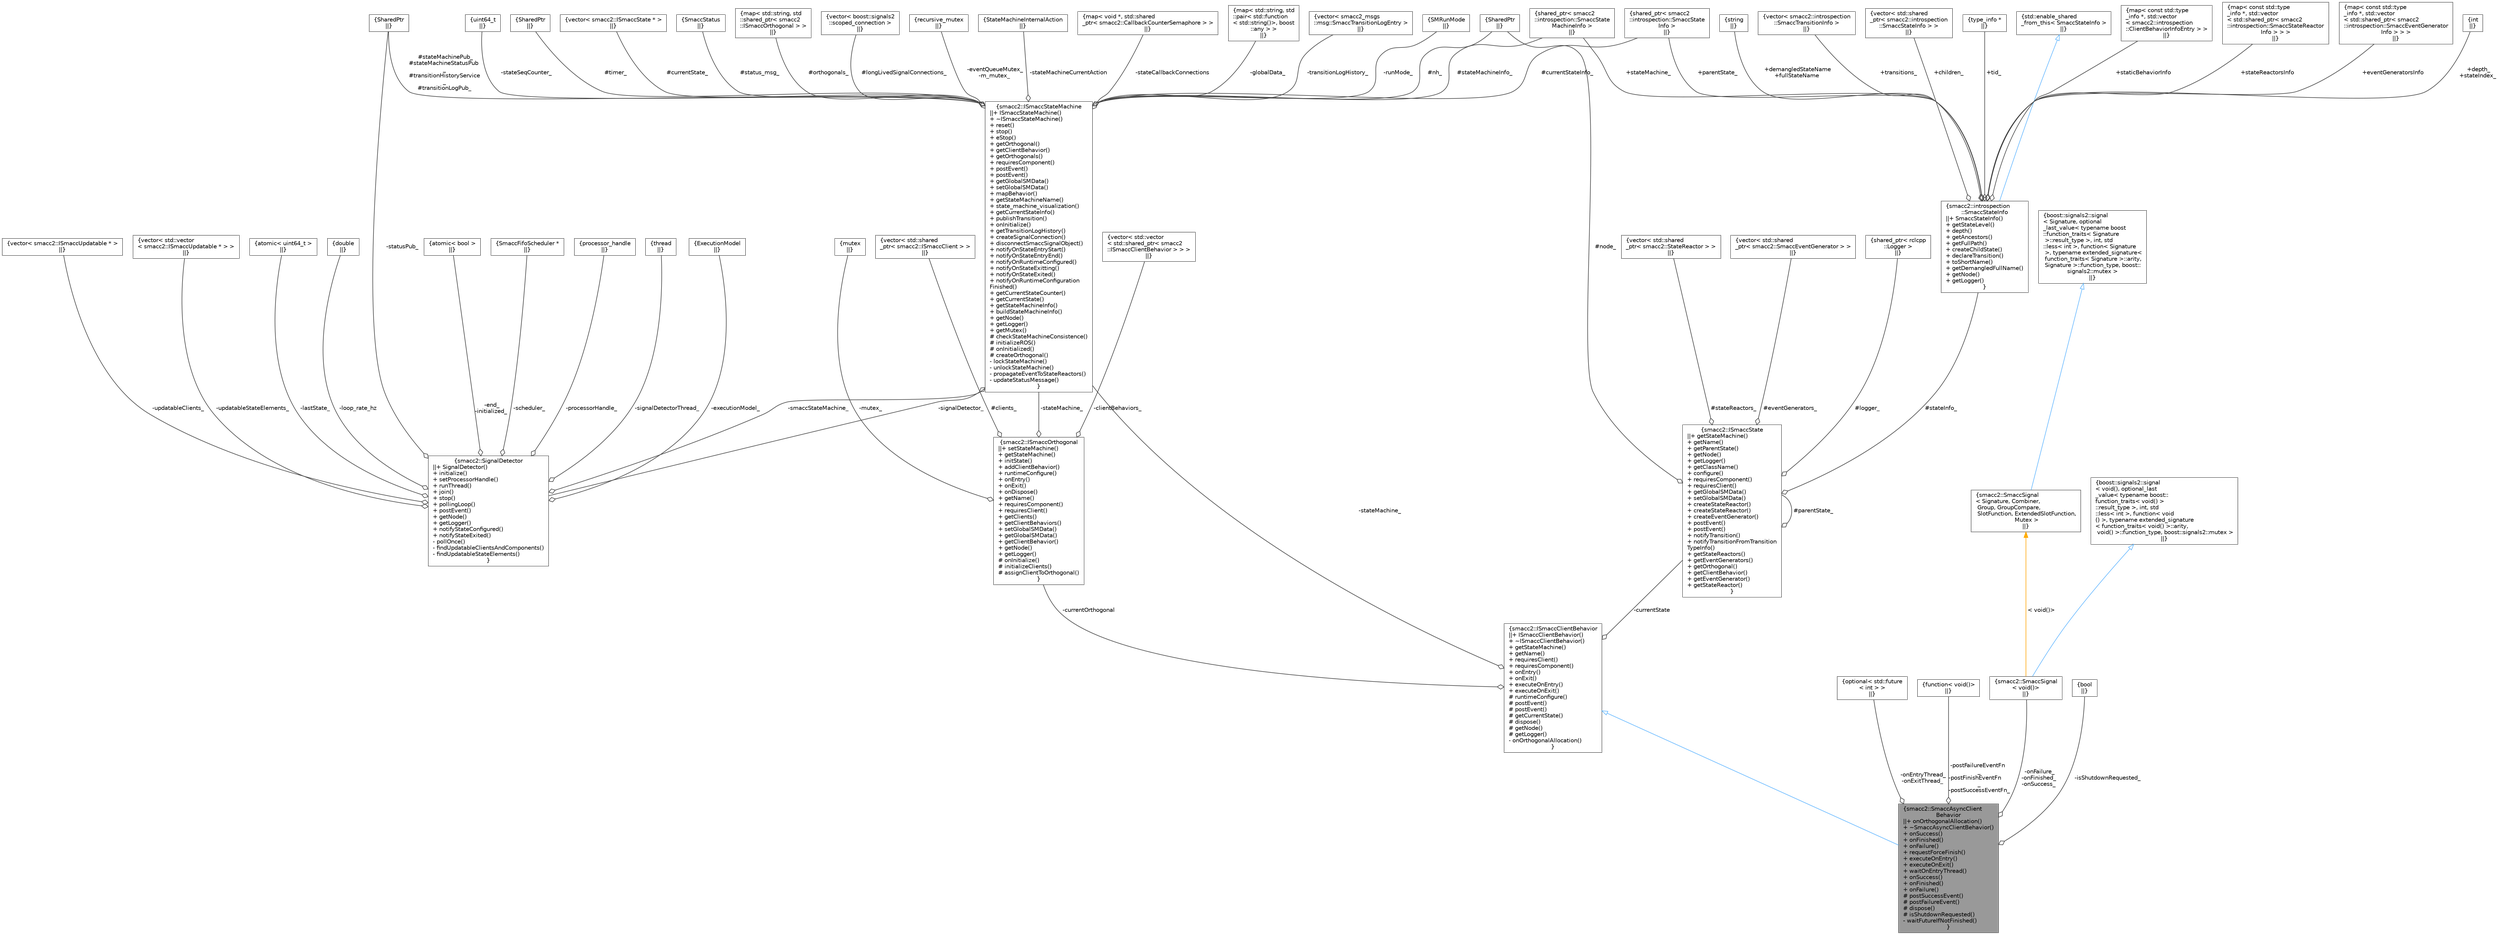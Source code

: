 digraph "smacc2::SmaccAsyncClientBehavior"
{
 // LATEX_PDF_SIZE
  bgcolor="transparent";
  edge [fontname=Helvetica,fontsize=10,labelfontname=Helvetica,labelfontsize=10];
  node [fontname=Helvetica,fontsize=10,shape=box,height=0.2,width=0.4];
  Node1 [label="{smacc2::SmaccAsyncClient\lBehavior\n||+ onOrthogonalAllocation()\l+ ~SmaccAsyncClientBehavior()\l+ onSuccess()\l+ onFinished()\l+ onFailure()\l+ requestForceFinish()\l+ executeOnEntry()\l+ executeOnExit()\l+ waitOnEntryThread()\l+ onSuccess()\l+ onFinished()\l+ onFailure()\l# postSuccessEvent()\l# postFailureEvent()\l# dispose()\l# isShutdownRequested()\l- waitFutureIfNotFinished()\l}",height=0.2,width=0.4,color="gray40", fillcolor="grey60", style="filled", fontcolor="black",tooltip=" "];
  Node2 -> Node1 [dir="back",color="steelblue1",style="solid",arrowtail="onormal"];
  Node2 [label="{smacc2::ISmaccClientBehavior\n||+ ISmaccClientBehavior()\l+ ~ISmaccClientBehavior()\l+ getStateMachine()\l+ getName()\l+ requiresClient()\l+ requiresComponent()\l+ onEntry()\l+ onExit()\l+ executeOnEntry()\l+ executeOnExit()\l# runtimeConfigure()\l# postEvent()\l# postEvent()\l# getCurrentState()\l# dispose()\l# getNode()\l# getLogger()\l- onOrthogonalAllocation()\l}",height=0.2,width=0.4,color="gray40", fillcolor="white", style="filled",URL="$classsmacc2_1_1ISmaccClientBehavior.html",tooltip=" "];
  Node3 -> Node2 [color="grey25",style="solid",label=" -stateMachine_" ,arrowhead="odiamond"];
  Node3 [label="{smacc2::ISmaccStateMachine\n||+ ISmaccStateMachine()\l+ ~ISmaccStateMachine()\l+ reset()\l+ stop()\l+ eStop()\l+ getOrthogonal()\l+ getClientBehavior()\l+ getOrthogonals()\l+ requiresComponent()\l+ postEvent()\l+ postEvent()\l+ getGlobalSMData()\l+ setGlobalSMData()\l+ mapBehavior()\l+ getStateMachineName()\l+ state_machine_visualization()\l+ getCurrentStateInfo()\l+ publishTransition()\l+ onInitialize()\l+ getTransitionLogHistory()\l+ createSignalConnection()\l+ disconnectSmaccSignalObject()\l+ notifyOnStateEntryStart()\l+ notifyOnStateEntryEnd()\l+ notifyOnRuntimeConfigured()\l+ notifyOnStateExitting()\l+ notifyOnStateExited()\l+ notifyOnRuntimeConfiguration\lFinished()\l+ getCurrentStateCounter()\l+ getCurrentState()\l+ getStateMachineInfo()\l+ buildStateMachineInfo()\l+ getNode()\l+ getLogger()\l+ getMutex()\l# checkStateMachineConsistence()\l# initializeROS()\l# onInitialized()\l# createOrthogonal()\l- lockStateMachine()\l- unlockStateMachine()\l- propagateEventToStateReactors()\l- updateStatusMessage()\l}",height=0.2,width=0.4,color="gray40", fillcolor="white", style="filled",URL="$classsmacc2_1_1ISmaccStateMachine.html",tooltip=" "];
  Node4 -> Node3 [color="grey25",style="solid",label=" #nh_" ,arrowhead="odiamond"];
  Node4 [label="{SharedPtr\n||}",height=0.2,width=0.4,color="gray40", fillcolor="white", style="filled",tooltip=" "];
  Node5 -> Node3 [color="grey25",style="solid",label=" #timer_" ,arrowhead="odiamond"];
  Node5 [label="{SharedPtr\n||}",height=0.2,width=0.4,color="gray40", fillcolor="white", style="filled",tooltip=" "];
  Node6 -> Node3 [color="grey25",style="solid",label=" #stateMachinePub_\n#stateMachineStatusPub\l_\n#transitionHistoryService\l_\n#transitionLogPub_" ,arrowhead="odiamond"];
  Node6 [label="{SharedPtr\n||}",height=0.2,width=0.4,color="gray40", fillcolor="white", style="filled",tooltip=" "];
  Node7 -> Node3 [color="grey25",style="solid",label=" #currentState_" ,arrowhead="odiamond"];
  Node7 [label="{vector\< smacc2::ISmaccState * \>\n||}",height=0.2,width=0.4,color="gray40", fillcolor="white", style="filled",tooltip=" "];
  Node8 -> Node3 [color="grey25",style="solid",label=" #currentStateInfo_" ,arrowhead="odiamond"];
  Node8 [label="{shared_ptr\< smacc2\l::introspection::SmaccState\lInfo \>\n||}",height=0.2,width=0.4,color="gray40", fillcolor="white", style="filled",tooltip=" "];
  Node9 -> Node3 [color="grey25",style="solid",label=" #status_msg_" ,arrowhead="odiamond"];
  Node9 [label="{SmaccStatus\n||}",height=0.2,width=0.4,color="gray40", fillcolor="white", style="filled",tooltip=" "];
  Node10 -> Node3 [color="grey25",style="solid",label=" #orthogonals_" ,arrowhead="odiamond"];
  Node10 [label="{map\< std::string, std\l::shared_ptr\< smacc2\l::ISmaccOrthogonal \> \>\n||}",height=0.2,width=0.4,color="gray40", fillcolor="white", style="filled",tooltip=" "];
  Node11 -> Node3 [color="grey25",style="solid",label=" #longLivedSignalConnections_" ,arrowhead="odiamond"];
  Node11 [label="{vector\< boost::signals2\l::scoped_connection \>\n||}",height=0.2,width=0.4,color="gray40", fillcolor="white", style="filled",tooltip=" "];
  Node12 -> Node3 [color="grey25",style="solid",label=" #stateMachineInfo_" ,arrowhead="odiamond"];
  Node12 [label="{shared_ptr\< smacc2\l::introspection::SmaccState\lMachineInfo \>\n||}",height=0.2,width=0.4,color="gray40", fillcolor="white", style="filled",tooltip=" "];
  Node13 -> Node3 [color="grey25",style="solid",label=" -eventQueueMutex_\n-m_mutex_" ,arrowhead="odiamond"];
  Node13 [label="{recursive_mutex\n||}",height=0.2,width=0.4,color="gray40", fillcolor="white", style="filled",tooltip=" "];
  Node14 -> Node3 [color="grey25",style="solid",label=" -stateMachineCurrentAction" ,arrowhead="odiamond"];
  Node14 [label="{StateMachineInternalAction\n||}",height=0.2,width=0.4,color="gray40", fillcolor="white", style="filled",tooltip=" "];
  Node15 -> Node3 [color="grey25",style="solid",label=" -stateCallbackConnections" ,arrowhead="odiamond"];
  Node15 [label="{map\< void *, std::shared\l_ptr\< smacc2::CallbackCounterSemaphore \> \>\n||}",height=0.2,width=0.4,color="gray40", fillcolor="white", style="filled",tooltip=" "];
  Node16 -> Node3 [color="grey25",style="solid",label=" -globalData_" ,arrowhead="odiamond"];
  Node16 [label="{map\< std::string, std\l::pair\< std::function\l\< std::string()\>, boost\l::any \> \>\n||}",height=0.2,width=0.4,color="gray40", fillcolor="white", style="filled",tooltip=" "];
  Node17 -> Node3 [color="grey25",style="solid",label=" -transitionLogHistory_" ,arrowhead="odiamond"];
  Node17 [label="{vector\< smacc2_msgs\l::msg::SmaccTransitionLogEntry \>\n||}",height=0.2,width=0.4,color="gray40", fillcolor="white", style="filled",tooltip=" "];
  Node18 -> Node3 [color="grey25",style="solid",label=" -runMode_" ,arrowhead="odiamond"];
  Node18 [label="{SMRunMode\n||}",height=0.2,width=0.4,color="gray40", fillcolor="white", style="filled",tooltip=" "];
  Node19 -> Node3 [color="grey25",style="solid",label=" -signalDetector_" ,arrowhead="odiamond"];
  Node19 [label="{smacc2::SignalDetector\n||+ SignalDetector()\l+ initialize()\l+ setProcessorHandle()\l+ runThread()\l+ join()\l+ stop()\l+ pollingLoop()\l+ postEvent()\l+ getNode()\l+ getLogger()\l+ notifyStateConfigured()\l+ notifyStateExited()\l- pollOnce()\l- findUpdatableClientsAndComponents()\l- findUpdatableStateElements()\l}",height=0.2,width=0.4,color="gray40", fillcolor="white", style="filled",URL="$classsmacc2_1_1SignalDetector.html",tooltip=" "];
  Node3 -> Node19 [color="grey25",style="solid",label=" -smaccStateMachine_" ,arrowhead="odiamond"];
  Node20 -> Node19 [color="grey25",style="solid",label=" -updatableClients_" ,arrowhead="odiamond"];
  Node20 [label="{vector\< smacc2::ISmaccUpdatable * \>\n||}",height=0.2,width=0.4,color="gray40", fillcolor="white", style="filled",tooltip=" "];
  Node21 -> Node19 [color="grey25",style="solid",label=" -updatableStateElements_" ,arrowhead="odiamond"];
  Node21 [label="{vector\< std::vector\l\< smacc2::ISmaccUpdatable * \> \>\n||}",height=0.2,width=0.4,color="gray40", fillcolor="white", style="filled",tooltip=" "];
  Node22 -> Node19 [color="grey25",style="solid",label=" -lastState_" ,arrowhead="odiamond"];
  Node22 [label="{atomic\< uint64_t \>\n||}",height=0.2,width=0.4,color="gray40", fillcolor="white", style="filled",tooltip=" "];
  Node23 -> Node19 [color="grey25",style="solid",label=" -loop_rate_hz" ,arrowhead="odiamond"];
  Node23 [label="{double\n||}",height=0.2,width=0.4,color="gray40", fillcolor="white", style="filled",tooltip=" "];
  Node24 -> Node19 [color="grey25",style="solid",label=" -end_\n-initialized_" ,arrowhead="odiamond"];
  Node24 [label="{atomic\< bool \>\n||}",height=0.2,width=0.4,color="gray40", fillcolor="white", style="filled",tooltip=" "];
  Node6 -> Node19 [color="grey25",style="solid",label=" -statusPub_" ,arrowhead="odiamond"];
  Node25 -> Node19 [color="grey25",style="solid",label=" -scheduler_" ,arrowhead="odiamond"];
  Node25 [label="{SmaccFifoScheduler *\n||}",height=0.2,width=0.4,color="gray40", fillcolor="white", style="filled",tooltip=" "];
  Node26 -> Node19 [color="grey25",style="solid",label=" -processorHandle_" ,arrowhead="odiamond"];
  Node26 [label="{processor_handle\n||}",height=0.2,width=0.4,color="gray40", fillcolor="white", style="filled",tooltip=" "];
  Node27 -> Node19 [color="grey25",style="solid",label=" -signalDetectorThread_" ,arrowhead="odiamond"];
  Node27 [label="{thread\n||}",height=0.2,width=0.4,color="gray40", fillcolor="white", style="filled",tooltip=" "];
  Node28 -> Node19 [color="grey25",style="solid",label=" -executionModel_" ,arrowhead="odiamond"];
  Node28 [label="{ExecutionModel\n||}",height=0.2,width=0.4,color="gray40", fillcolor="white", style="filled",tooltip=" "];
  Node29 -> Node3 [color="grey25",style="solid",label=" -stateSeqCounter_" ,arrowhead="odiamond"];
  Node29 [label="{uint64_t\n||}",height=0.2,width=0.4,color="gray40", fillcolor="white", style="filled",tooltip=" "];
  Node30 -> Node2 [color="grey25",style="solid",label=" -currentState" ,arrowhead="odiamond"];
  Node30 [label="{smacc2::ISmaccState\n||+ getStateMachine()\l+ getName()\l+ getParentState()\l+ getNode()\l+ getLogger()\l+ getClassName()\l+ configure()\l+ requiresComponent()\l+ requiresClient()\l+ getGlobalSMData()\l+ setGlobalSMData()\l+ createStateReactor()\l+ createStateReactor()\l+ createEventGenerator()\l+ postEvent()\l+ postEvent()\l+ notifyTransition()\l+ notifyTransitionFromTransition\lTypeInfo()\l+ getStateReactors()\l+ getEventGenerators()\l+ getOrthogonal()\l+ getClientBehavior()\l+ getEventGenerator()\l+ getStateReactor()\l}",height=0.2,width=0.4,color="gray40", fillcolor="white", style="filled",URL="$classsmacc2_1_1ISmaccState.html",tooltip=" "];
  Node4 -> Node30 [color="grey25",style="solid",label=" #node_" ,arrowhead="odiamond"];
  Node31 -> Node30 [color="grey25",style="solid",label=" #logger_" ,arrowhead="odiamond"];
  Node31 [label="{shared_ptr\< rclcpp\l::Logger \>\n||}",height=0.2,width=0.4,color="gray40", fillcolor="white", style="filled",tooltip=" "];
  Node32 -> Node30 [color="grey25",style="solid",label=" #stateReactors_" ,arrowhead="odiamond"];
  Node32 [label="{vector\< std::shared\l_ptr\< smacc2::StateReactor \> \>\n||}",height=0.2,width=0.4,color="gray40", fillcolor="white", style="filled",tooltip=" "];
  Node33 -> Node30 [color="grey25",style="solid",label=" #eventGenerators_" ,arrowhead="odiamond"];
  Node33 [label="{vector\< std::shared\l_ptr\< smacc2::SmaccEventGenerator \> \>\n||}",height=0.2,width=0.4,color="gray40", fillcolor="white", style="filled",tooltip=" "];
  Node30 -> Node30 [color="grey25",style="solid",label=" #parentState_" ,arrowhead="odiamond"];
  Node34 -> Node30 [color="grey25",style="solid",label=" #stateInfo_" ,arrowhead="odiamond"];
  Node34 [label="{smacc2::introspection\l::SmaccStateInfo\n||+ SmaccStateInfo()\l+ getStateLevel()\l+ depth()\l+ getAncestors()\l+ getFullPath()\l+ createChildState()\l+ declareTransition()\l+ toShortName()\l+ getDemangledFullName()\l+ getNode()\l+ getLogger()\l}",height=0.2,width=0.4,color="gray40", fillcolor="white", style="filled",URL="$classsmacc2_1_1introspection_1_1SmaccStateInfo.html",tooltip=" "];
  Node35 -> Node34 [dir="back",color="steelblue1",style="solid",arrowtail="onormal"];
  Node35 [label="{std::enable_shared\l_from_this\< SmaccStateInfo \>\n||}",height=0.2,width=0.4,color="gray40", fillcolor="white", style="filled",tooltip=" "];
  Node36 -> Node34 [color="grey25",style="solid",label=" +staticBehaviorInfo" ,arrowhead="odiamond"];
  Node36 [label="{map\< const std::type\l_info *, std::vector\l\< smacc2::introspection\l::ClientBehaviorInfoEntry \> \>\n||}",height=0.2,width=0.4,color="gray40", fillcolor="white", style="filled",tooltip=" "];
  Node37 -> Node34 [color="grey25",style="solid",label=" +stateReactorsInfo" ,arrowhead="odiamond"];
  Node37 [label="{map\< const std::type\l_info *, std::vector\l\< std::shared_ptr\< smacc2\l::introspection::SmaccStateReactor\lInfo \> \> \>\n||}",height=0.2,width=0.4,color="gray40", fillcolor="white", style="filled",tooltip=" "];
  Node38 -> Node34 [color="grey25",style="solid",label=" +eventGeneratorsInfo" ,arrowhead="odiamond"];
  Node38 [label="{map\< const std::type\l_info *, std::vector\l\< std::shared_ptr\< smacc2\l::introspection::SmaccEventGenerator\lInfo \> \> \>\n||}",height=0.2,width=0.4,color="gray40", fillcolor="white", style="filled",tooltip=" "];
  Node39 -> Node34 [color="grey25",style="solid",label=" +depth_\n+stateIndex_" ,arrowhead="odiamond"];
  Node39 [label="{int\n||}",height=0.2,width=0.4,color="gray40", fillcolor="white", style="filled",tooltip=" "];
  Node40 -> Node34 [color="grey25",style="solid",label=" +demangledStateName\n+fullStateName" ,arrowhead="odiamond"];
  Node40 [label="{string\n||}",height=0.2,width=0.4,color="gray40", fillcolor="white", style="filled",tooltip=" "];
  Node12 -> Node34 [color="grey25",style="solid",label=" +stateMachine_" ,arrowhead="odiamond"];
  Node8 -> Node34 [color="grey25",style="solid",label=" +parentState_" ,arrowhead="odiamond"];
  Node41 -> Node34 [color="grey25",style="solid",label=" +transitions_" ,arrowhead="odiamond"];
  Node41 [label="{vector\< smacc2::introspection\l::SmaccTransitionInfo \>\n||}",height=0.2,width=0.4,color="gray40", fillcolor="white", style="filled",tooltip=" "];
  Node42 -> Node34 [color="grey25",style="solid",label=" +children_" ,arrowhead="odiamond"];
  Node42 [label="{vector\< std::shared\l_ptr\< smacc2::introspection\l::SmaccStateInfo \> \>\n||}",height=0.2,width=0.4,color="gray40", fillcolor="white", style="filled",tooltip=" "];
  Node43 -> Node34 [color="grey25",style="solid",label=" +tid_" ,arrowhead="odiamond"];
  Node43 [label="{type_info *\n||}",height=0.2,width=0.4,color="gray40", fillcolor="white", style="filled",tooltip=" "];
  Node44 -> Node2 [color="grey25",style="solid",label=" -currentOrthogonal" ,arrowhead="odiamond"];
  Node44 [label="{smacc2::ISmaccOrthogonal\n||+ setStateMachine()\l+ getStateMachine()\l+ initState()\l+ addClientBehavior()\l+ runtimeConfigure()\l+ onEntry()\l+ onExit()\l+ onDispose()\l+ getName()\l+ requiresComponent()\l+ requiresClient()\l+ getClients()\l+ getClientBehaviors()\l+ setGlobalSMData()\l+ getGlobalSMData()\l+ getClientBehavior()\l+ getNode()\l+ getLogger()\l# onInitialize()\l# initializeClients()\l# assignClientToOrthogonal()\l}",height=0.2,width=0.4,color="gray40", fillcolor="white", style="filled",URL="$classsmacc2_1_1ISmaccOrthogonal.html",tooltip=" "];
  Node45 -> Node44 [color="grey25",style="solid",label=" #clients_" ,arrowhead="odiamond"];
  Node45 [label="{vector\< std::shared\l_ptr\< smacc2::ISmaccClient \> \>\n||}",height=0.2,width=0.4,color="gray40", fillcolor="white", style="filled",tooltip=" "];
  Node3 -> Node44 [color="grey25",style="solid",label=" -stateMachine_" ,arrowhead="odiamond"];
  Node46 -> Node44 [color="grey25",style="solid",label=" -clientBehaviors_" ,arrowhead="odiamond"];
  Node46 [label="{vector\< std::vector\l\< std::shared_ptr\< smacc2\l::ISmaccClientBehavior \> \> \>\n||}",height=0.2,width=0.4,color="gray40", fillcolor="white", style="filled",tooltip=" "];
  Node47 -> Node44 [color="grey25",style="solid",label=" -mutex_" ,arrowhead="odiamond"];
  Node47 [label="{mutex\n||}",height=0.2,width=0.4,color="gray40", fillcolor="white", style="filled",tooltip=" "];
  Node48 -> Node1 [color="grey25",style="solid",label=" -onEntryThread_\n-onExitThread_" ,arrowhead="odiamond"];
  Node48 [label="{optional\< std::future\l\< int \> \>\n||}",height=0.2,width=0.4,color="gray40", fillcolor="white", style="filled",tooltip=" "];
  Node49 -> Node1 [color="grey25",style="solid",label=" -postFailureEventFn\l_\n-postFinishEventFn\l_\n-postSuccessEventFn_" ,arrowhead="odiamond"];
  Node49 [label="{function\< void()\>\n||}",height=0.2,width=0.4,color="gray40", fillcolor="white", style="filled",tooltip=" "];
  Node50 -> Node1 [color="grey25",style="solid",label=" -onFailure_\n-onFinished_\n-onSuccess_" ,arrowhead="odiamond"];
  Node50 [label="{smacc2::SmaccSignal\l\< void()\>\n||}",height=0.2,width=0.4,color="gray40", fillcolor="white", style="filled",URL="$classsmacc2_1_1SmaccSignal.html",tooltip=" "];
  Node51 -> Node50 [dir="back",color="steelblue1",style="solid",arrowtail="onormal"];
  Node51 [label="{boost::signals2::signal\l\< void(), optional_last\l_value\< typename boost::\lfunction_traits\< void() \>\l::result_type \>, int, std\l::less\< int \>, function\< void\l() \>, typename extended_signature\l\< function_traits\< void() \>::arity,\l void() \>::function_type, boost::signals2::mutex \>\n||}",height=0.2,width=0.4,color="gray40", fillcolor="white", style="filled",tooltip=" "];
  Node52 -> Node50 [dir="back",color="orange",style="solid",label=" \< void()\>" ];
  Node52 [label="{smacc2::SmaccSignal\l\< Signature, Combiner,\l Group, GroupCompare,\l SlotFunction, ExtendedSlotFunction,\l Mutex \>\n||}",height=0.2,width=0.4,color="gray40", fillcolor="white", style="filled",URL="$classsmacc2_1_1SmaccSignal.html",tooltip=" "];
  Node53 -> Node52 [dir="back",color="steelblue1",style="solid",arrowtail="onormal"];
  Node53 [label="{boost::signals2::signal\l\< Signature, optional\l_last_value\< typename boost\l::function_traits\< Signature\l \>::result_type \>, int, std\l::less\< int \>, function\< Signature\l \>, typename extended_signature\<\l function_traits\< Signature \>::arity,\l Signature \>::function_type, boost::\lsignals2::mutex \>\n||}",height=0.2,width=0.4,color="gray40", fillcolor="white", style="filled",tooltip=" "];
  Node54 -> Node1 [color="grey25",style="solid",label=" -isShutdownRequested_" ,arrowhead="odiamond"];
  Node54 [label="{bool\n||}",height=0.2,width=0.4,color="gray40", fillcolor="white", style="filled",URL="$classbool.html",tooltip=" "];
}
